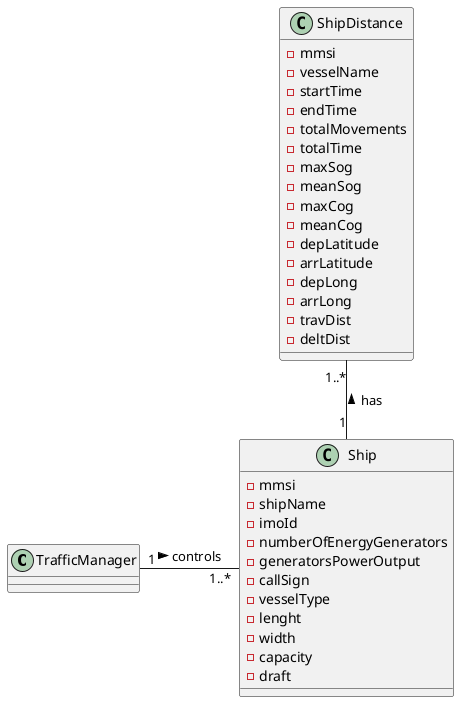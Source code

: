 @startuml
'https://plantuml.com/use-case-diagram

class TrafficManager {
}

class Ship {
 - mmsi
 - shipName
 - imoId
 - numberOfEnergyGenerators
 - generatorsPowerOutput
 - callSign
 - vesselType
 - lenght
 - width
 - capacity
 - draft
}



class ShipDistance {
- mmsi
- vesselName
- startTime
- endTime
- totalMovements
- totalTime
- maxSog
- meanSog
- maxCog
- meanCog
- depLatitude
- arrLatitude
- depLong
- arrLong
- travDist
- deltDist
}



TrafficManager"1" -right- "1..*"Ship : > controls
Ship "1" -up- "1..*"ShipDistance :> has

@enduml